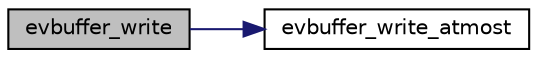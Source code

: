 digraph "evbuffer_write"
{
 // LATEX_PDF_SIZE
  edge [fontname="Helvetica",fontsize="10",labelfontname="Helvetica",labelfontsize="10"];
  node [fontname="Helvetica",fontsize="10",shape=record];
  rankdir="LR";
  Node64 [label="evbuffer_write",height=0.2,width=0.4,color="black", fillcolor="grey75", style="filled", fontcolor="black",tooltip=" "];
  Node64 -> Node65 [color="midnightblue",fontsize="10",style="solid",fontname="Helvetica"];
  Node65 [label="evbuffer_write_atmost",height=0.2,width=0.4,color="black", fillcolor="white", style="filled",URL="$buffer_8h.html#a69f9cbac8f6dbd2d8f3c2706fbbdc7cd",tooltip=" "];
}
